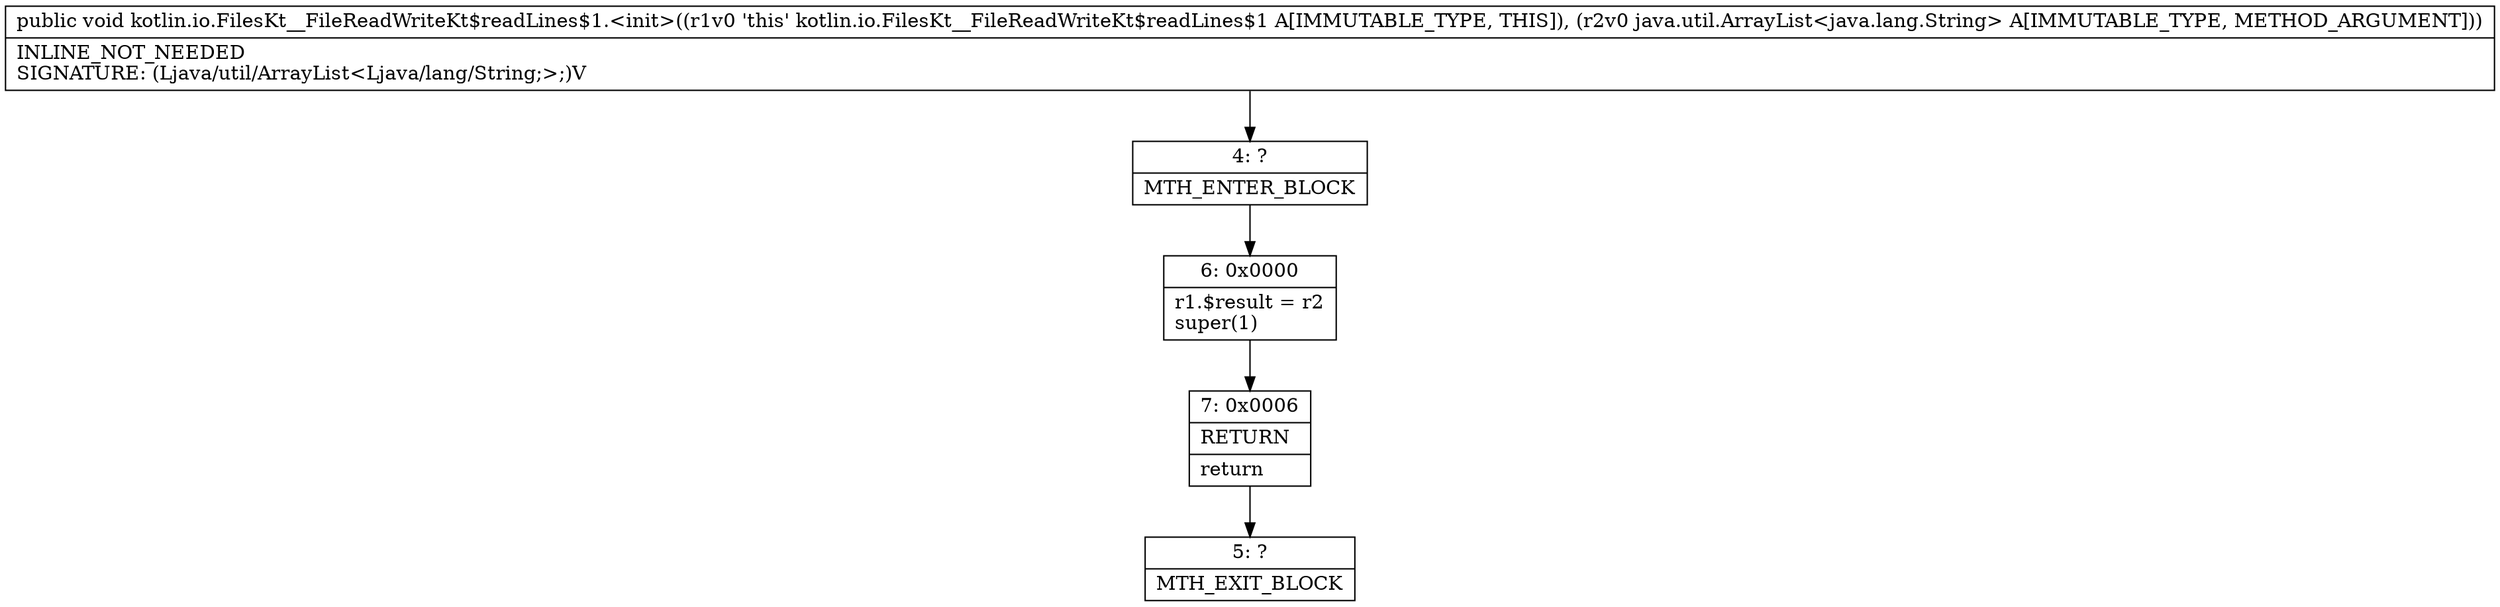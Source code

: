 digraph "CFG forkotlin.io.FilesKt__FileReadWriteKt$readLines$1.\<init\>(Ljava\/util\/ArrayList;)V" {
Node_4 [shape=record,label="{4\:\ ?|MTH_ENTER_BLOCK\l}"];
Node_6 [shape=record,label="{6\:\ 0x0000|r1.$result = r2\lsuper(1)\l}"];
Node_7 [shape=record,label="{7\:\ 0x0006|RETURN\l|return\l}"];
Node_5 [shape=record,label="{5\:\ ?|MTH_EXIT_BLOCK\l}"];
MethodNode[shape=record,label="{public void kotlin.io.FilesKt__FileReadWriteKt$readLines$1.\<init\>((r1v0 'this' kotlin.io.FilesKt__FileReadWriteKt$readLines$1 A[IMMUTABLE_TYPE, THIS]), (r2v0 java.util.ArrayList\<java.lang.String\> A[IMMUTABLE_TYPE, METHOD_ARGUMENT]))  | INLINE_NOT_NEEDED\lSIGNATURE: (Ljava\/util\/ArrayList\<Ljava\/lang\/String;\>;)V\l}"];
MethodNode -> Node_4;Node_4 -> Node_6;
Node_6 -> Node_7;
Node_7 -> Node_5;
}

